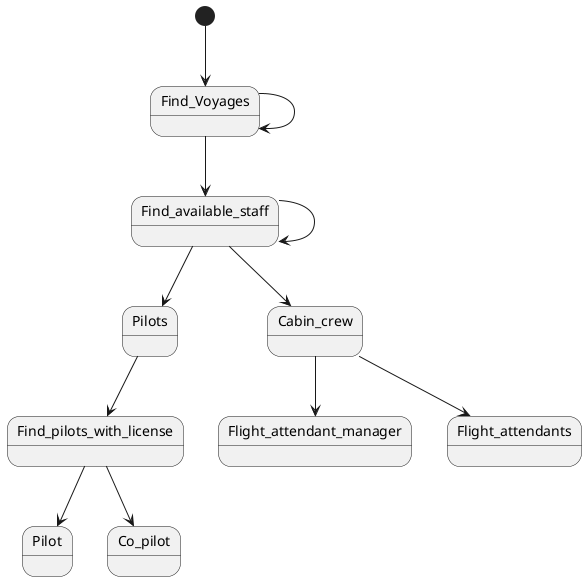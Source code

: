 @startuml som bs

[*] --> Find_Voyages
Find_Voyages -> Find_Voyages
Find_Voyages --> Find_available_staff
Find_available_staff -> Find_available_staff
Find_available_staff --> Pilots
Pilots --> Find_pilots_with_license
Find_pilots_with_license --> Pilot
Find_pilots_with_license --> Co_pilot

Find_available_staff --> Cabin_crew
Cabin_crew --> Flight_attendant_manager
Cabin_crew --> Flight_attendants

@enduml